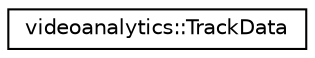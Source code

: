 digraph "Graphical Class Hierarchy"
{
  edge [fontname="Helvetica",fontsize="10",labelfontname="Helvetica",labelfontsize="10"];
  node [fontname="Helvetica",fontsize="10",shape=record];
  rankdir="LR";
  Node0 [label="videoanalytics::TrackData",height=0.2,width=0.4,color="black", fillcolor="white", style="filled",URL="$d9/d3c/structvideoanalytics_1_1TrackData.html"];
}
